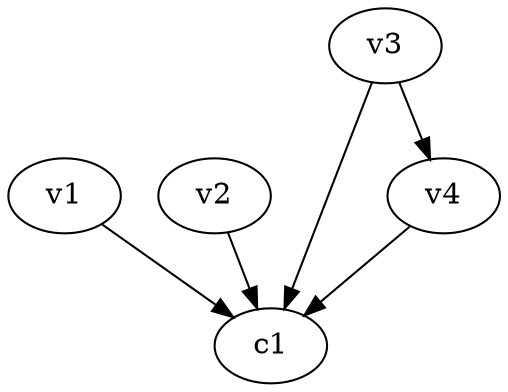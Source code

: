 strict digraph  {
c1;
v1;
v2;
v3;
v4;
v1 -> c1  [weight=1];
v2 -> c1  [weight=1];
v3 -> c1  [weight=1];
v3 -> v4  [weight=1];
v4 -> c1  [weight=1];
}
